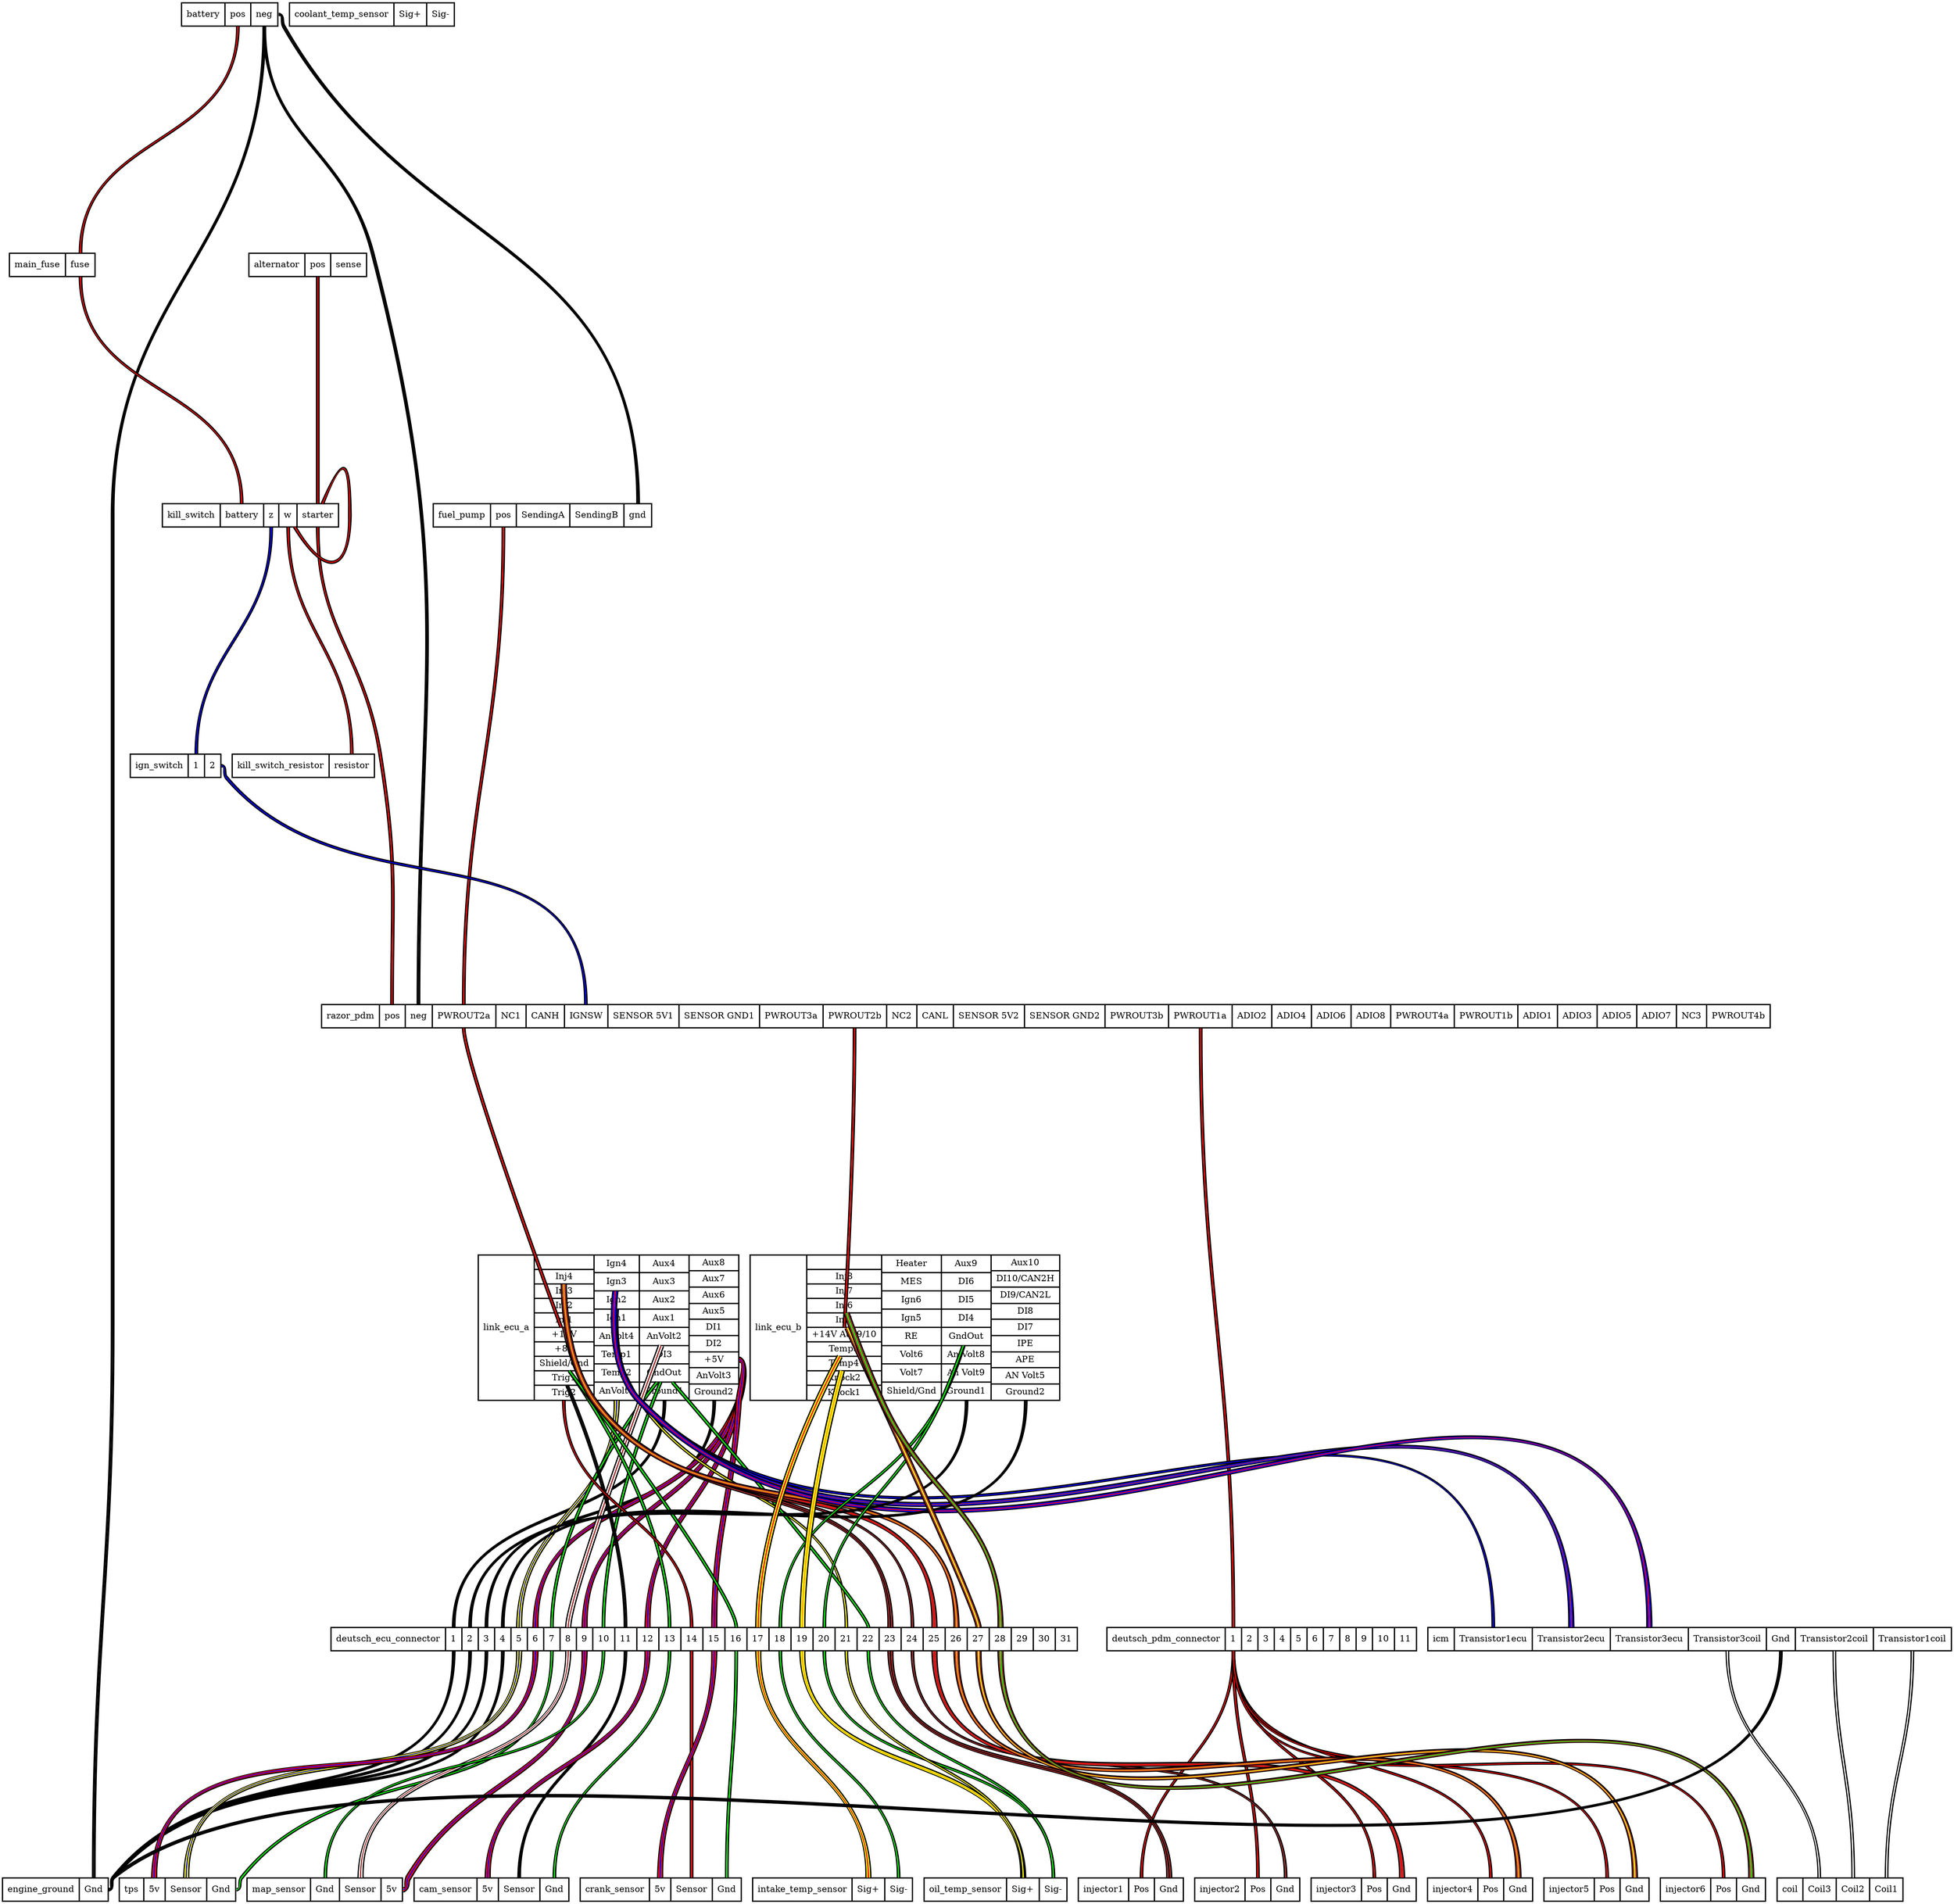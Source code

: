 graph "" {
	graph [bb="0,0,3281.4,3010",
		ranksep=5
	];
	node [label="\N"];
	battery	[height=0.51389,
		label="battery | <pos> pos | <neg> neg ",
		pos="720.86,2991.5",
		rects="644.36,2973.5,713.36,3009.5 713.36,2973.5,754.36,3009.5 754.36,2973.5,797.36,3009.5",
		shape=record,
		style=bold,
		width=2.125];
	main_fuse	[height=0.51389,
		label="main_fuse | <fuse> fuse ",
		pos="1045.9,2594.5",
		rects="977.86,2576.5,1066.9,2612.5 1066.9,2576.5,1113.9,2612.5",
		shape=record,
		style=bold,
		width=1.8889];
	battery:pos -- main_fuse:fuse	[color="black:red:black",
		penwidth=2,
		pos="733.86,2973 733.86,2747.7 1090.9,2838.3 1090.9,2613"];
	razor_pdm	[height=0.51389,
		label="razor_pdm | <pos> pos | <neg> neg | <PWROUT2a> PWROUT2a | <NC1> NC1 | <CANH> CANH | <IGNSW> IGNSW | <SENSOR 5V1> SENSOR 5V1 | <SENSOR \
GND1> SENSOR GND1 | <PWROUT3a> PWROUT3a | <PWROUT2b> PWROUT2b | <NC2> NC2 | <CANL> CANL | <SENSOR 5V2> SENSOR 5V2 | <SENSOR GND2> \
SENSOR GND2 | <PWROUT3b> PWROUT3b | <PWROUT1a> PWROUT1a | <ADIO2> ADIO2 | <ADIO4> ADIO4 | <ADIO6> ADIO6 | <ADIO8> ADIO8 | <PWROUT4a> \
PWROUT4a | <PWROUT1b> PWROUT1b | <ADIO1> ADIO1 | <ADIO3> ADIO3 | <ADIO5> ADIO5 | <ADIO7> ADIO7 | <NC3> NC3 | <PWROUT4b> PWROUT4b ",
		pos="2015.9,1403.5",
		rects="864.86,1385.5,956.86,1421.5 956.86,1385.5,997.86,1421.5 997.86,1385.5,1040.9,1421.5 1040.9,1385.5,1141.9,1421.5 1141.9,1385.5,1189.9,\
1421.5 1189.9,1385.5,1250.9,1421.5 1250.9,1385.5,1319.9,1421.5 1319.9,1385.5,1432.9,1421.5 1432.9,1385.5,1560.9,1421.5 1560.9,1385.5,\
1661.9,1421.5 1661.9,1385.5,1762.9,1421.5 1762.9,1385.5,1810.9,1421.5 1810.9,1385.5,1868.9,1421.5 1868.9,1385.5,1981.9,1421.5 1981.9,\
1385.5,2109.9,1421.5 2109.9,1385.5,2210.9,1421.5 2210.9,1385.5,2311.9,1421.5 2311.9,1385.5,2374.9,1421.5 2374.9,1385.5,2437.9,1421.5 \
2437.9,1385.5,2500.9,1421.5 2500.9,1385.5,2563.9,1421.5 2563.9,1385.5,2664.9,1421.5 2664.9,1385.5,2765.9,1421.5 2765.9,1385.5,2828.9,\
1421.5 2828.9,1385.5,2891.9,1421.5 2891.9,1385.5,2954.9,1421.5 2954.9,1385.5,3017.9,1421.5 3017.9,1385.5,3065.9,1421.5 3065.9,1385.5,\
3166.9,1421.5",
		shape=record,
		style=bold,
		width=31.972];
	battery:neg -- razor_pdm:neg	[color="black:black:black",
		penwidth=2,
		pos="775.86,2973 775.86,2620.1 721.27,2527.6 775.86,2179 830.51,1829.9 1018.9,1775.4 1018.9,1422"];
	fuel_pump	[height=0.51389,
		label="fuel_pump | <pos> pos | <SendingA> SendingA | <SendingB> SendingB | <gnd> gnd ",
		pos="957.86,2197.5",
		rects="784.36,2179.5,875.36,2215.5 875.36,2179.5,916.36,2215.5 916.36,2179.5,1001.4,2215.5 1001.4,2179.5,1087.4,2215.5 1087.4,2179.5,1131.4,\
2215.5",
		shape=record,
		style=bold,
		width=4.8194];
	battery:neg -- fuel_pump:gnd	[color="black:black:black",
		penwidth=2,
		pos="775.86,2973 775.86,2605.3 1109.9,2583.7 1109.9,2216"];
	engine_ground	[height=0.51389,
		label="engine_ground | <Gnd> Gnd ",
		pos="563.86,18.5",
		rects="479.86,0.5,601.86,36.5 601.86,0.5,647.86,36.5",
		shape=record,
		style=bold,
		width=2.3333];
	battery:neg -- engine_ground:Gnd	[color="black:black:black",
		penwidth=2,
		pos="775.86,2973 775.86,2497.2 36.857,2674.3 36.857,2198.5 36.857,2198.5 36.857,2198.5 36.857,908.5 36.857,681.01 -57.555,594.2 55.857,\
397 205.05,137.59 624.86,336.25 624.86,37"];
	kill_switch	[height=0.51389,
		label="kill_switch | <battery> battery | <z> z | <w> w | <starter> starter ",
		pos="1289.9,2197.5",
		rects="1149.9,2179.5,1241.9,2215.5 1241.9,2179.5,1310.9,2215.5 1310.9,2179.5,1334.9,2215.5 1334.9,2179.5,1363.9,2215.5 1363.9,2179.5,1429.9,\
2215.5",
		shape=record,
		style=bold,
		width=3.8889];
	main_fuse:fuse -- kill_switch:battery	[color="black:red:black",
		penwidth=2,
		pos="1090.9,2576 1090.9,2396.1 1275.9,2395.9 1275.9,2216"];
	link_ecu_a	[height=3.2083,
		label="link_ecu_a | {  | <Inj4> Inj4  | <Inj3> Inj3  | <Inj2> Inj2  | <Inj1> Inj1  | <+14V> +14V  | <+8V> +8V  | <Shield/Gnd> Shield/Gnd  | <\
Trig1> Trig1  | <Trig2> Trig2 } | {<Ign4> Ign4  | <Ign3> Ign3  | <Ign2> Ign2  | <Ign1> Ign1  | <AnVolt4> AnVolt4  | <Temp1> Temp1  | <\
Temp2> Temp2  | <AnVolt1> AnVolt1 } | {<Aux4> Aux4  | <Aux3> Aux3  | <Aux2> Aux2  | <Aux1> Aux1  | <AnVolt2> AnVolt2  | <DI3> DI3  | <\
GndOut> GndOut  | <Ground1> Ground1 } | {<Aux8> Aux8  | <Aux7> Aux7  | <Aux6> Aux6  | <Aux5> Aux5  | <DI1> DI1  | <DI2> DI2  | <+\
5V> +5V  | <AnVolt3> AnVolt3  | <Ground2> Ground2 } ",
		pos="1249.9,909.5",
		rects="1042.9,794.5,1131.9,1024.5 1131.9,1001.5,1226.9,1024.5 1131.9,978.5,1226.9,1001.5 1131.9,955.5,1226.9,978.5 1131.9,932.5,1226.9,\
955.5 1131.9,909.5,1226.9,932.5 1131.9,886.5,1226.9,909.5 1131.9,863.5,1226.9,886.5 1131.9,840.5,1226.9,863.5 1131.9,817.5,1226.9,\
840.5 1131.9,794.5,1226.9,817.5 1226.9,996.5,1298.9,1024.5 1226.9,967.5,1298.9,996.5 1226.9,938.5,1298.9,967.5 1226.9,909.5,1298.9,\
938.5 1226.9,881.5,1298.9,909.5 1226.9,852.5,1298.9,881.5 1226.9,823.5,1298.9,852.5 1226.9,794.5,1298.9,823.5 1298.9,996.5,1377.9,\
1024.5 1298.9,967.5,1377.9,996.5 1298.9,938.5,1377.9,967.5 1298.9,909.5,1377.9,938.5 1298.9,881.5,1377.9,909.5 1298.9,852.5,1377.9,\
881.5 1298.9,823.5,1377.9,852.5 1298.9,794.5,1377.9,823.5 1377.9,999.5,1456.9,1024.5 1377.9,973.5,1456.9,999.5 1377.9,948.5,1456.9,\
973.5 1377.9,922.5,1456.9,948.5 1377.9,897.5,1456.9,922.5 1377.9,871.5,1456.9,897.5 1377.9,846.5,1456.9,871.5 1377.9,820.5,1456.9,\
846.5 1377.9,794.5,1456.9,820.5",
		shape=record,
		style=bold,
		width=5.75];
	razor_pdm:PWROUT2a -- link_ecu_a:"+14V"	[color="black:red:black",
		penwidth=2,
		pos="1090.9,1385 1090.9,1192.8 1157.9,964.62 1175,909.78"];
	link_ecu_b	[height=3.2083,
		label="link_ecu_b | {  | <Inj8> Inj8  | <Inj7> Inj7  | <Inj6> Inj6  | <Inj5> Inj5  | <+14V Aux9/10> +14V Aux9/10  | <Temp3> Temp3  | <Temp4> \
Temp4  | <Knock2> Knock2  | <Knock1> Knock1 } | {<Heater> Heater  | <MES> MES  | <Ign6> Ign6  | <Ign5> Ign5  | <RE> RE  | <Volt6> \
Volt6  | <Volt7> Volt7  | <Shield/Gnd> Shield/Gnd } | {<Aux9> Aux9  | <DI6> DI6  | <DI5> DI5  | <DI4> DI4  | <GndOut> GndOut  | <\
An Volt8> An Volt8  | <An Volt9> An Volt9  | <Ground1> Ground1 } | {<Aux10> Aux10  | <DI10/CAN2H> DI10/CAN2H  | <DI9/CAN2L> DI9/\
CAN2L  | <DI8> DI8  | <DI7> DI7  | <IPE> IPE  | <APE> APE  | <AN Volt5> AN Volt5  | <Ground2> Ground2 } ",
		pos="1720.9,909.5",
		rects="1474.9,794.5,1564.9,1024.5 1564.9,1001.5,1683.9,1024.5 1564.9,978.5,1683.9,1001.5 1564.9,955.5,1683.9,978.5 1564.9,932.5,1683.9,\
955.5 1564.9,909.5,1683.9,932.5 1564.9,886.5,1683.9,909.5 1564.9,863.5,1683.9,886.5 1564.9,840.5,1683.9,863.5 1564.9,817.5,1683.9,\
840.5 1564.9,794.5,1683.9,817.5 1683.9,996.5,1778.9,1024.5 1683.9,967.5,1778.9,996.5 1683.9,938.5,1778.9,967.5 1683.9,909.5,1778.9,\
938.5 1683.9,881.5,1778.9,909.5 1683.9,852.5,1778.9,881.5 1683.9,823.5,1778.9,852.5 1683.9,794.5,1778.9,823.5 1778.9,996.5,1857.9,\
1024.5 1778.9,967.5,1857.9,996.5 1778.9,938.5,1857.9,967.5 1778.9,909.5,1857.9,938.5 1778.9,881.5,1857.9,909.5 1778.9,852.5,1857.9,\
881.5 1778.9,823.5,1857.9,852.5 1778.9,794.5,1857.9,823.5 1857.9,999.5,1966.9,1024.5 1857.9,973.5,1966.9,999.5 1857.9,948.5,1966.9,\
973.5 1857.9,922.5,1966.9,948.5 1857.9,897.5,1966.9,922.5 1857.9,871.5,1966.9,897.5 1857.9,846.5,1966.9,871.5 1857.9,820.5,1966.9,\
846.5 1857.9,794.5,1966.9,820.5",
		shape=record,
		style=bold,
		width=6.8333];
	razor_pdm:PWROUT2b -- link_ecu_b:"+14V Aux9/10"	[color="black:red:black",
		penwidth=2,
		pos="1711.9,1385 1711.9,1192.8 1644.8,964.62 1627.8,909.78"];
	deutsch_pdm_connector	[height=0.51389,
		label="deutsch_pdm_connector | <1> 1 | <2> 2 | <3> 3 | <4> 4 | <5> 5 | <6> 6 | <7> 7 | <8> 8 | <9> 9 | <10> 10 | <11> 11 ",
		pos="2704.9,415.5",
		rects="2458.9,397.5,2646.9,433.5 2646.9,397.5,2672.9,433.5 2672.9,397.5,2698.9,433.5 2698.9,397.5,2724.9,433.5 2724.9,397.5,2750.9,433.5 \
2750.9,397.5,2776.9,433.5 2776.9,397.5,2802.9,433.5 2802.9,397.5,2828.9,433.5 2828.9,397.5,2854.9,433.5 2854.9,397.5,2880.9,433.5 \
2880.9,397.5,2915.9,433.5 2915.9,397.5,2950.9,433.5",
		shape=record,
		style=bold,
		width=6.8333];
	razor_pdm:PWROUT1a -- deutsch_pdm_connector:1	[color="black:red:black",
		penwidth=2,
		pos="2261.9,1385 2261.9,926.81 2659.9,892.19 2659.9,434"];
	fuel_pump:pos -- razor_pdm:PWROUT2a	[color="black:red:black",
		penwidth=2,
		pos="895.86,2179 895.86,1831.6 1090.9,1769.4 1090.9,1422"];
	kill_switch:starter -- razor_pdm:pos	[color="black:red:black",
		penwidth=2,
		pos="1396.9,2179 1396.9,1983.7 1239.4,1989.9 1144.9,1819 1052.1,1651.4 976.86,1613.6 976.86,1422"];
	kill_switch:starter -- kill_switch:w	[color="black:red:black",
		penwidth=2,
		pos="1404.2,2215.7 1437.4,2296.1 1447.9,2290 1447.9,2197.5 1447.9,2105 1408.3,2098.9 1360.1,2179.3"];
	kill_switch_resistor	[height=0.51389,
		label="kill_switch_resistor | <resistor> resistor ",
		pos="1428.9,1800.5",
		rects="1315.9,1782.5,1469.9,1818.5 1469.9,1782.5,1541.9,1818.5",
		shape=record,
		style=bold,
		width=3.1389];
	kill_switch:w -- kill_switch_resistor:resistor	[color="black:red:black",
		penwidth=2,
		pos="1349.9,2179 1349.9,2004.6 1505.9,1993.4 1505.9,1819"];
	ign_switch	[height=0.51389,
		label="ign_switch | <1> 1 | <2> 2 ",
		pos="1225.9,1800.5",
		rects="1153.9,1782.5,1245.9,1818.5 1245.9,1782.5,1271.9,1818.5 1271.9,1782.5,1297.9,1818.5",
		shape=record,
		style=bold,
		width=2];
	kill_switch:z -- ign_switch:1	[color="black:blue:black",
		penwidth=2,
		pos="1322.9,2179 1322.9,2016.5 1258.9,1981.5 1258.9,1819"];
	deutsch_ecu_connector	[height=0.51389,
		label="deutsch_ecu_connector | <1> 1 | <2> 2 | <3> 3 | <4> 4 | <5> 5 | <6> 6 | <7> 7 | <8> 8 | <9> 9 | <10> 10 | <11> 11 | <12> 12 | <13> \
13 | <14> 14 | <15> 15 | <16> 16 | <17> 17 | <18> 18 | <19> 19 | <20> 20 | <21> 21 | <22> 22 | <23> 23 | <24> 24 | <25> 25 | <26> \
26 | <27> 27 | <28> 28 | <29> 29 | <30> 30 | <31> 31 ",
		pos="1507.9,415.5",
		rects="914.86,397.5,1096.9,433.5 1096.9,397.5,1122.9,433.5 1122.9,397.5,1148.9,433.5 1148.9,397.5,1174.9,433.5 1174.9,397.5,1200.9,433.5 \
1200.9,397.5,1226.9,433.5 1226.9,397.5,1252.9,433.5 1252.9,397.5,1278.9,433.5 1278.9,397.5,1304.9,433.5 1304.9,397.5,1330.9,433.5 \
1330.9,397.5,1365.9,433.5 1365.9,397.5,1400.9,433.5 1400.9,397.5,1435.9,433.5 1435.9,397.5,1470.9,433.5 1470.9,397.5,1505.9,433.5 \
1505.9,397.5,1540.9,433.5 1540.9,397.5,1575.9,433.5 1575.9,397.5,1610.9,433.5 1610.9,397.5,1645.9,433.5 1645.9,397.5,1680.9,433.5 \
1680.9,397.5,1715.9,433.5 1715.9,397.5,1750.9,433.5 1750.9,397.5,1785.9,433.5 1785.9,397.5,1820.9,433.5 1820.9,397.5,1855.9,433.5 \
1855.9,397.5,1890.9,433.5 1890.9,397.5,1925.9,433.5 1925.9,397.5,1960.9,433.5 1960.9,397.5,1995.9,433.5 1995.9,397.5,2030.9,433.5 \
2030.9,397.5,2065.9,433.5 2065.9,397.5,2100.9,433.5",
		shape=record,
		style=bold,
		width=16.472];
	link_ecu_a:Ground1 -- deutsch_ecu_connector:1	[color="black:black:black",
		penwidth=2,
		pos="1338.9,794 1338.9,604.37 1109.9,623.63 1109.9,434"];
	link_ecu_a:Ground2 -- deutsch_ecu_connector:2	[color="black:black:black",
		penwidth=2,
		pos="1417.9,794 1417.9,590.76 1135.9,637.24 1135.9,434"];
	link_ecu_a:AnVolt1 -- deutsch_ecu_connector:5	[color="black:yellow:blue:yellow:black",
		penwidth=2,
		pos="1262.9,794 1262.9,632.52 1213.9,595.48 1213.9,434"];
	link_ecu_a:"+5V" -- deutsch_ecu_connector:6	[color="black:red:blue:red:black",
		penwidth=2,
		pos="1457.9,858.5 1472.2,858.5 1460.8,807.78 1456.9,794 1405.4,614.4 1239.9,620.82 1239.9,434"];
	link_ecu_a:GndOut -- deutsch_ecu_connector:7	[color="black:green:black",
		penwidth=2,
		pos="1334.4,823.37 1318.6,771.83 1265.9,588.84 1265.9,434"];
	link_ecu_a:AnVolt2 -- deutsch_ecu_connector:8	[color="black:white:brown:white:black",
		penwidth=2,
		pos="1336.3,881.2 1326.6,824.66 1291.9,611.18 1291.9,434"];
	link_ecu_a:"+5V" -- deutsch_ecu_connector:9	[color="black:red:blue:red:black",
		penwidth=2,
		pos="1457.9,858.5 1472.2,858.5 1459.6,808.07 1456.9,794 1424.1,625.64 1317.9,605.51 1317.9,434"];
	link_ecu_a:GndOut -- deutsch_ecu_connector:10	[color="black:green:black",
		penwidth=2,
		pos="1339.4,823.21 1341.4,771.1 1347.9,586.4 1347.9,434"];
	link_ecu_a:Trig1 -- deutsch_ecu_connector:11	[color="black:black:black",
		penwidth=2,
		pos="1189.8,817.35 1232.2,773.06 1382.9,603.63 1382.9,434"];
	link_ecu_a:"+5V" -- deutsch_ecu_connector:12	[color="black:red:blue:red:black",
		penwidth=2,
		pos="1457.9,858.5 1472.2,858.5 1457.7,808.31 1456.9,794 1446.9,633.37 1417.9,594.94 1417.9,434"];
	link_ecu_a:"Shield/Gnd" -- deutsch_ecu_connector:13	[color="black:green:black",
		penwidth=2,
		pos="1187.4,840.2 1233.6,778.55 1452.9,483.63 1452.9,434"];
	link_ecu_a:Trig2 -- deutsch_ecu_connector:14	[color="black:red:black",
		penwidth=2,
		pos="1178.9,794 1178.9,583.14 1487.9,644.86 1487.9,434"];
	link_ecu_a:"+5V" -- deutsch_ecu_connector:15	[color="black:red:blue:red:black",
		penwidth=2,
		pos="1457.9,858.5 1465.1,858.5 1464.8,801.15 1465.9,794 1488.7,633.56 1523.9,596.06 1523.9,434"];
	link_ecu_a:"Shield/Gnd" -- deutsch_ecu_connector:16	[color="black:green:black",
		penwidth=2,
		pos="1187.9,840.34 1197.4,828.65 1213,809.83 1226.9,794 1370.4,630.41 1558.9,651.65 1558.9,434"];
	link_ecu_a:Temp1 -- deutsch_ecu_connector:21	[color="black:yellow:black",
		penwidth=2,
		pos="1267.8,852.42 1273.7,837.04 1284.5,812.17 1298.9,794 1454.7,597.32 1733.9,684.95 1733.9,434"];
	link_ecu_a:GndOut -- deutsch_ecu_connector:22	[color="black:green:black",
		penwidth=2,
		pos="1350.8,823.48 1358.4,814.8 1368.5,803.53 1377.9,794 1543.8,625.87 1768.9,670.22 1768.9,434"];
	link_ecu_a:Inj1 -- deutsch_ecu_connector:23	[color="black:brown:black:brown:black",
		penwidth=2,
		pos="1180.8,909.31 1185.1,884.98 1197.6,829.67 1226.9,794 1418.4,560.21 1803.9,736.26 1803.9,434"];
	link_ecu_a:Inj2 -- deutsch_ecu_connector:24	[color="black:brown:black",
		penwidth=2,
		pos="1179.8,932.2 1182.6,904.61 1192.6,836.86 1226.9,794 1423.8,547.42 1838.9,749.57 1838.9,434"];
	link_ecu_a:Inj3 -- deutsch_ecu_connector:25	[color="black:brown:red:brown:black",
		penwidth=2,
		pos="1179.1,955.14 1180.4,924.53 1187.4,844.11 1226.9,794 1430.3,535.35 1873.9,763.07 1873.9,434"];
	link_ecu_a:Inj4 -- deutsch_ecu_connector:26	[color="black:brown:orange:brown:black",
		penwidth=2,
		pos="1178.5,978.44 1178.3,945.32 1181.9,851.6 1226.9,794 1437.6,523.73 1908.9,776.75 1908.9,434"];
	icm	[height=0.51389,
		label="icm | <Transistor1ecu> Transistor1ecu | <Transistor2ecu> Transistor2ecu | <Transistor3ecu> Transistor3ecu | <Transistor3coil> Transistor3coil | <\
Gnd> Gnd | <Transistor2coil> Transistor2coil | <Transistor1coil> Transistor1coil ",
		pos="480.86,415.5",
		rects="64.857,397.5,106.86,433.5 106.86,397.5,230.86,433.5 230.86,397.5,354.86,433.5 354.86,397.5,478.86,433.5 478.86,397.5,602.86,433.5 \
602.86,397.5,648.86,433.5 648.86,397.5,772.86,433.5 772.86,397.5,896.86,433.5",
		shape=record,
		style=bold,
		width=11.556];
	link_ecu_a:Ign1 -- icm:Transistor1ecu	[color="black:blue:black",
		penwidth=2,
		pos="1263,909.43 1262.5,882.64 1257.5,826.49 1226.9,794 886.12,432.61 168.86,930.7 168.86,434"];
	link_ecu_a:Ign2 -- icm:Transistor2ecu	[color="black:blue:brown:blue:black",
		penwidth=2,
		pos="1263.8,938.26 1265,907.23 1263.2,836.11 1226.9,794 936.05,457.33 292.86,878.88 292.86,434"];
	link_ecu_a:Ign3 -- icm:Transistor3ecu	[color="black:blue:red:blue:black",
		penwidth=2,
		pos="1264.3,967.4 1266.9,932.75 1268.5,846.46 1226.9,794 982.02,485.37 416.86,827.95 416.86,434"];
	link_ecu_b:Ground1 -- deutsch_ecu_connector:3	[color="black:black:black",
		penwidth=2,
		pos="1818.9,794 1818.9,461.04 1161.9,766.96 1161.9,434"];
	link_ecu_b:Ground2 -- deutsch_ecu_connector:4	[color="black:black:black",
		penwidth=2,
		pos="1912.9,794 1912.9,434.24 1187.9,793.76 1187.9,434"];
	link_ecu_b:Temp3 -- deutsch_ecu_connector:17	[color="black:yellow:red:yellow:black",
		penwidth=2,
		pos="1622.5,863.29 1616.7,813.25 1593.9,605.32 1593.9,434"];
	link_ecu_b:GndOut -- deutsch_ecu_connector:18	[color="black:green:black",
		penwidth=2,
		pos="1813.4,881.34 1805.8,861.7 1791.5,825.07 1778.9,794 1713.7,633.36 1628.9,607.33 1628.9,434"];
	link_ecu_b:Temp4 -- deutsch_ecu_connector:19	[color="black:yellow:orange:yellow:black",
		penwidth=2,
		pos="1625.7,840.25 1633.6,791.78 1663.9,596.01 1663.9,434"];
	link_ecu_b:GndOut -- deutsch_ecu_connector:20	[color="black:green:black",
		penwidth=2,
		pos="1814.2,881.38 1792,814.33 1698.9,527.34 1698.9,434"];
	link_ecu_b:Inj5 -- deutsch_ecu_connector:27	[color="black:brown:yellow:brown:black",
		penwidth=2,
		pos="1628.8,909.16 1638.2,885.95 1660,834.46 1683.9,794 1784.1,623.98 1943.9,631.37 1943.9,434"];
	link_ecu_b:Inj6 -- deutsch_ecu_connector:28	[color="black:brown:green:brown:black",
		penwidth=2,
		pos="1627.3,932.21 1635.1,905.77 1655.6,841.97 1683.9,794 1789,615.83 1978.9,640.86 1978.9,434"];
	injector1	[height=0.51389,
		label="injector1 | <Pos> Pos | <Gnd> Gnd ",
		pos="2272.9,18.5",
		rects="2189.4,0.5,2269.4,36.5 2269.4,0.5,2310.4,36.5 2310.4,0.5,2356.4,36.5",
		shape=record,
		style=bold,
		width=2.3194];
	deutsch_pdm_connector:1 -- injector1:Pos	[color="black:red:black",
		penwidth=2,
		pos="2659.9,397 2659.9,167.56 2289.9,266.44 2289.9,37"];
	injector2	[height=0.51389,
		label="injector2 | <Pos> Pos | <Gnd> Gnd ",
		pos="2457.9,18.5",
		rects="2374.4,0.5,2454.4,36.5 2454.4,0.5,2495.4,36.5 2495.4,0.5,2541.4,36.5",
		shape=record,
		style=bold,
		width=2.3194];
	deutsch_pdm_connector:1 -- injector2:Pos	[color="black:red:black",
		penwidth=2,
		pos="2659.9,397 2659.9,217.11 2474.9,216.89 2474.9,37"];
	injector3	[height=0.51389,
		label="injector3 | <Pos> Pos | <Gnd> Gnd ",
		pos="2642.9,18.5",
		rects="2559.4,0.5,2639.4,36.5 2639.4,0.5,2680.4,36.5 2680.4,0.5,2726.4,36.5",
		shape=record,
		style=bold,
		width=2.3194];
	deutsch_pdm_connector:1 -- injector3:Pos	[color="black:red:black",
		penwidth=2,
		pos="2659.9,397 2659.9,237 2659.9,197 2659.9,37"];
	injector4	[height=0.51389,
		label="injector4 | <Pos> Pos | <Gnd> Gnd ",
		pos="2827.9,18.5",
		rects="2744.4,0.5,2824.4,36.5 2824.4,0.5,2865.4,36.5 2865.4,0.5,2911.4,36.5",
		shape=record,
		style=bold,
		width=2.3194];
	deutsch_pdm_connector:1 -- injector4:Pos	[color="black:red:black",
		penwidth=2,
		pos="2659.9,397 2659.9,217.11 2844.9,216.89 2844.9,37"];
	injector5	[height=0.51389,
		label="injector5 | <Pos> Pos | <Gnd> Gnd ",
		pos="3012.9,18.5",
		rects="2929.4,0.5,3009.4,36.5 3009.4,0.5,3050.4,36.5 3050.4,0.5,3096.4,36.5",
		shape=record,
		style=bold,
		width=2.3194];
	deutsch_pdm_connector:1 -- injector5:Pos	[color="black:red:black",
		penwidth=2,
		pos="2659.9,397 2659.9,167.56 3029.9,266.44 3029.9,37"];
	injector6	[height=0.51389,
		label="injector6 | <Pos> Pos | <Gnd> Gnd ",
		pos="3197.9,18.5",
		rects="3114.4,0.5,3194.4,36.5 3194.4,0.5,3235.4,36.5 3235.4,0.5,3281.4,36.5",
		shape=record,
		style=bold,
		width=2.3194];
	deutsch_pdm_connector:1 -- injector6:Pos	[color="black:red:black",
		penwidth=2,
		pos="2659.9,397 2659.9,102.99 3214.9,331.01 3214.9,37"];
	ign_switch:2 -- razor_pdm:IGNSW	[color="black:blue:black",
		penwidth=2,
		pos="1298.9,1800.5 1319.9,1800.5 1284.9,1443 1284.9,1422"];
	alternator	[height=0.51389,
		label="alternator | <pos> pos | <sense> sense ",
		pos="1380.9,2594.5",
		rects="1287.4,2576.5,1376.4,2612.5 1376.4,2576.5,1417.4,2612.5 1417.4,2576.5,1474.4,2612.5",
		shape=record,
		style=bold,
		width=2.5972];
	alternator:pos -- kill_switch:starter	[color="black:red:black",
		penwidth=2,
		pos="1396.9,2576 1396.9,2416 1396.9,2376 1396.9,2216"];
	deutsch_ecu_connector:1 -- engine_ground:Gnd	[color="black:black:black",
		penwidth=2,
		pos="1109.9,397 1109.9,139.48 807.79,244.92 655.86,37 650.67,29.902 657.65,18.5 648.86,18.5"];
	deutsch_ecu_connector:2 -- engine_ground:Gnd	[color="black:black:black",
		penwidth=2,
		pos="1135.9,397 1135.9,130.33 816.07,250.17 655.86,37 650.57,29.972 657.65,18.5 648.86,18.5"];
	deutsch_ecu_connector:3 -- engine_ground:Gnd	[color="black:black:black",
		penwidth=2,
		pos="1161.9,397 1161.9,121 824.44,255.53 655.86,37 650.49,30.039 657.65,18.5 648.86,18.5"];
	deutsch_ecu_connector:4 -- engine_ground:Gnd	[color="black:black:black",
		penwidth=2,
		pos="1187.9,397 1187.9,111.51 832.88,260.99 655.86,37 650.41,30.103 657.65,18.5 648.86,18.5"];
	deutsch_ecu_connector:23 -- injector1:Gnd	[color="black:brown:black:brown:black",
		penwidth=2,
		pos="1803.9,397 1803.9,112.24 2333.9,321.76 2333.9,37"];
	deutsch_ecu_connector:24 -- injector2:Gnd	[color="black:brown:black",
		penwidth=2,
		pos="1838.9,397 1838.9,55.038 2518.9,378.96 2518.9,37"];
	deutsch_ecu_connector:25 -- injector3:Gnd	[color="black:brown:red:brown:black",
		penwidth=2,
		pos="1873.9,397 1873.9,-5.0933 2703.9,439.09 2703.9,37"];
	deutsch_ecu_connector:26 -- injector4:Gnd	[color="black:brown:orange:brown:black",
		penwidth=2,
		pos="1908.9,397 1908.9,-67.014 2888.9,501.01 2888.9,37"];
	deutsch_ecu_connector:27 -- injector5:Gnd	[color="black:brown:yellow:brown:black",
		penwidth=2,
		pos="1943.9,397 1943.9,-130.09 3073.9,564.09 3073.9,37"];
	deutsch_ecu_connector:28 -- injector6:Gnd	[color="black:brown:green:brown:black",
		penwidth=2,
		pos="1978.9,397 1978.9,-193.96 3258.9,627.96 3258.9,37"];
	tps	[height=0.51389,
		label="tps | <5v> 5v | <Sensor> Sensor | <Gnd> Gnd ",
		pos="757.86,18.5",
		rects="665.36,0.5,704.36,36.5 704.36,0.5,738.36,36.5 738.36,0.5,804.36,36.5 804.36,0.5,850.36,36.5",
		shape=record,
		style=bold,
		width=2.5694];
	deutsch_ecu_connector:5 -- tps:Sensor	[color="black:yellow:blue:yellow:black",
		penwidth=2,
		pos="1213.9,397 1213.9,143.64 771.86,290.36 771.86,37"];
	deutsch_ecu_connector:6 -- tps:"5v"	[color="black:red:blue:red:black",
		penwidth=2,
		pos="1239.9,397 1239.9,116.27 720.86,317.73 720.86,37"];
	deutsch_ecu_connector:7 -- tps:Gnd	[color="black:green:black",
		penwidth=2,
		pos="1265.9,397 1265.9,155.5 996.04,235.75 858.86,37 853.86,29.765 860.65,18.5 851.86,18.5"];
	map_sensor	[height=0.51389,
		label="map_sensor | <Gnd> Gnd | <Sensor> Sensor | <5v> 5v ",
		pos="991.86,18.5",
		rects="868.36,0.5,969.36,36.5 969.36,0.5,1015.4,36.5 1015.4,0.5,1081.4,36.5 1081.4,0.5,1115.4,36.5",
		shape=record,
		style=bold,
		width=3.4306];
	deutsch_ecu_connector:8 -- map_sensor:Sensor	[color="black:white:brown:white:black",
		penwidth=2,
		pos="1291.9,397 1291.9,203.96 1048.9,230.04 1048.9,37"];
	deutsch_ecu_connector:9 -- map_sensor:"5v"	[color="black:red:blue:red:black",
		penwidth=2,
		pos="1317.9,397 1317.9,209.72 1098.9,224.28 1098.9,37"];
	deutsch_ecu_connector:10 -- map_sensor:Gnd	[color="black:green:black",
		penwidth=2,
		pos="1347.9,397 1347.9,172.29 992.86,261.71 992.86,37"];
	cam_sensor	[height=0.51389,
		label="cam_sensor | <5v> 5v | <Sensor> Sensor | <Gnd> Gnd ",
		pos="1256.9,18.5",
		rects="1133.9,0.5,1233.9,36.5 1233.9,0.5,1267.9,36.5 1267.9,0.5,1333.9,36.5 1333.9,0.5,1379.9,36.5",
		shape=record,
		style=bold,
		width=3.4167];
	deutsch_ecu_connector:11 -- cam_sensor:Sensor	[color="black:black:black",
		penwidth=2,
		pos="1382.9,397 1382.9,232.9 1300.9,201.1 1300.9,37"];
	deutsch_ecu_connector:12 -- cam_sensor:"5v"	[color="black:red:blue:red:black",
		penwidth=2,
		pos="1417.9,397 1417.9,220.62 1250.9,213.38 1250.9,37"];
	deutsch_ecu_connector:13 -- cam_sensor:Gnd	[color="black:green:black",
		penwidth=2,
		pos="1452.9,397 1452.9,231.41 1356.9,202.59 1356.9,37"];
	crank_sensor	[height=0.51389,
		label="crank_sensor | <5v> 5v | <Sensor> Sensor | <Gnd> Gnd ",
		pos="1525.9,18.5",
		rects="1397.9,0.5,1507.9,36.5 1507.9,0.5,1541.9,36.5 1541.9,0.5,1607.9,36.5 1607.9,0.5,1653.9,36.5",
		shape=record,
		style=bold,
		width=3.5556];
	deutsch_ecu_connector:14 -- crank_sensor:Sensor	[color="black:red:black",
		penwidth=2,
		pos="1487.9,397 1487.9,232.39 1574.9,201.61 1574.9,37"];
	deutsch_ecu_connector:15 -- crank_sensor:"5v"	[color="black:red:blue:red:black",
		penwidth=2,
		pos="1523.9,397 1523.9,237 1524.9,197 1524.9,37"];
	deutsch_ecu_connector:16 -- crank_sensor:Gnd	[color="black:green:black",
		penwidth=2,
		pos="1558.9,397 1558.9,233.83 1630.9,200.17 1630.9,37"];
	intake_temp_sensor	[height=0.51389,
		label="intake_temp_sensor | <Sig+> Sig+ | <Sig-> Sig- ",
		pos="1798.9,18.5",
		rects="1671.9,0.5,1829.9,36.5 1829.9,0.5,1881.9,36.5 1881.9,0.5,1925.9,36.5",
		shape=record,
		style=bold,
		width=3.5278];
	deutsch_ecu_connector:17 -- intake_temp_sensor:"Sig+"	[color="black:yellow:red:yellow:black",
		penwidth=2,
		pos="1593.9,397 1593.9,199.11 1855.9,234.89 1855.9,37"];
	deutsch_ecu_connector:18 -- intake_temp_sensor:"Sig-"	[color="black:green:black",
		penwidth=2,
		pos="1628.9,397 1628.9,195.66 1903.9,238.34 1903.9,37"];
	oil_temp_sensor	[height=0.51389,
		label="oil_temp_sensor | <Sig+> Sig+ | <Sig-> Sig- ",
		pos="2057.9,18.5",
		rects="1944.4,0.5,2075.4,36.5 2075.4,0.5,2127.4,36.5 2127.4,0.5,2171.4,36.5",
		shape=record,
		style=bold,
		width=3.1528];
	deutsch_ecu_connector:19 -- oil_temp_sensor:"Sig+"	[color="black:yellow:orange:yellow:black",
		penwidth=2,
		pos="1663.9,397 1663.9,145.02 2101.9,288.98 2101.9,37"];
	deutsch_ecu_connector:20 -- oil_temp_sensor:"Sig-"	[color="black:green:black",
		penwidth=2,
		pos="1698.9,397 1698.9,140.53 2149.9,293.47 2149.9,37"];
	deutsch_ecu_connector:21 -- oil_temp_sensor:"Sig+"	[color="black:yellow:black",
		penwidth=2,
		pos="1733.9,397 1733.9,168.2 2101.9,265.8 2101.9,37"];
	deutsch_ecu_connector:22 -- oil_temp_sensor:"Sig-"	[color="black:green:black",
		penwidth=2,
		pos="1768.9,397 1768.9,164.03 2149.9,269.97 2149.9,37"];
	icm:Gnd -- engine_ground:Gnd	[color="black:black:black",
		penwidth=2,
		pos="625.86,397 625.86,237 624.86,197 624.86,37"];
	coil	[height=0.51389,
		label="coil | <Coil3> Coil3 | <Coil2> Coil2 | <Coil1> Coil1 ",
		pos="361.86,18.5",
		rects="261.86,0.5,302.86,36.5 302.86,0.5,355.86,36.5 355.86,0.5,408.86,36.5 408.86,0.5,461.86,36.5",
		shape=record,
		style=bold,
		width=2.7778];
	icm:Transistor1coil -- coil:Coil1	[color="black:white:black",
		penwidth=2,
		pos="834.86,397 834.86,158.15 435.86,275.85 435.86,37"];
	icm:Transistor2coil -- coil:Coil2	[color="black:white:black",
		penwidth=2,
		pos="710.86,397 710.86,180.55 382.86,253.45 382.86,37"];
	icm:Transistor3coil -- coil:Coil3	[color="black:white:black",
		penwidth=2,
		pos="540.86,397 540.86,211.32 328.86,222.68 328.86,37"];
	coolant_temp_sensor	[height=0.51389,
		label="coolant_temp_sensor | <Sig+> Sig+ | <Sig-> Sig- ",
		pos="946.86,2991.5",
		rects="815.86,2973.5,981.86,3009.5 981.86,2973.5,1033.9,3009.5 1033.9,2973.5,1077.9,3009.5",
		shape=record,
		style=bold,
		width=3.6389];
}
